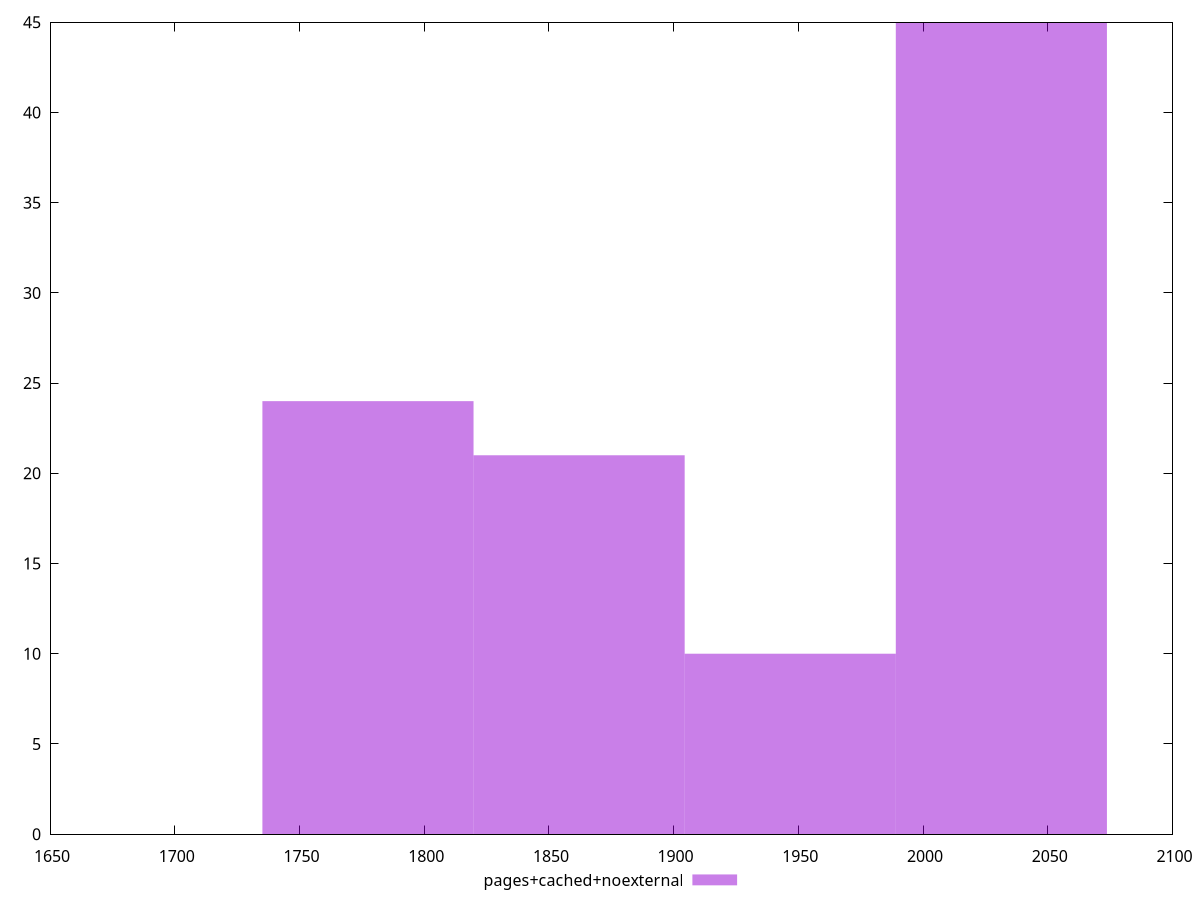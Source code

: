 $_pagesCachedNoexternal <<EOF
1777.4711603004166 24
1862.112644124246 21
2031.3956117719047 45
1946.7541279480754 10
EOF
set key outside below
set terminal pngcairo
set output "report_00004_2020-11-02T20-21-41.718Z/first-contentful-paint/pages+cached+noexternal//raw_hist.png"
set yrange [0:45]
set boxwidth 84.64148382382936
set style fill transparent solid 0.5 noborder
plot $_pagesCachedNoexternal title "pages+cached+noexternal" with boxes ,